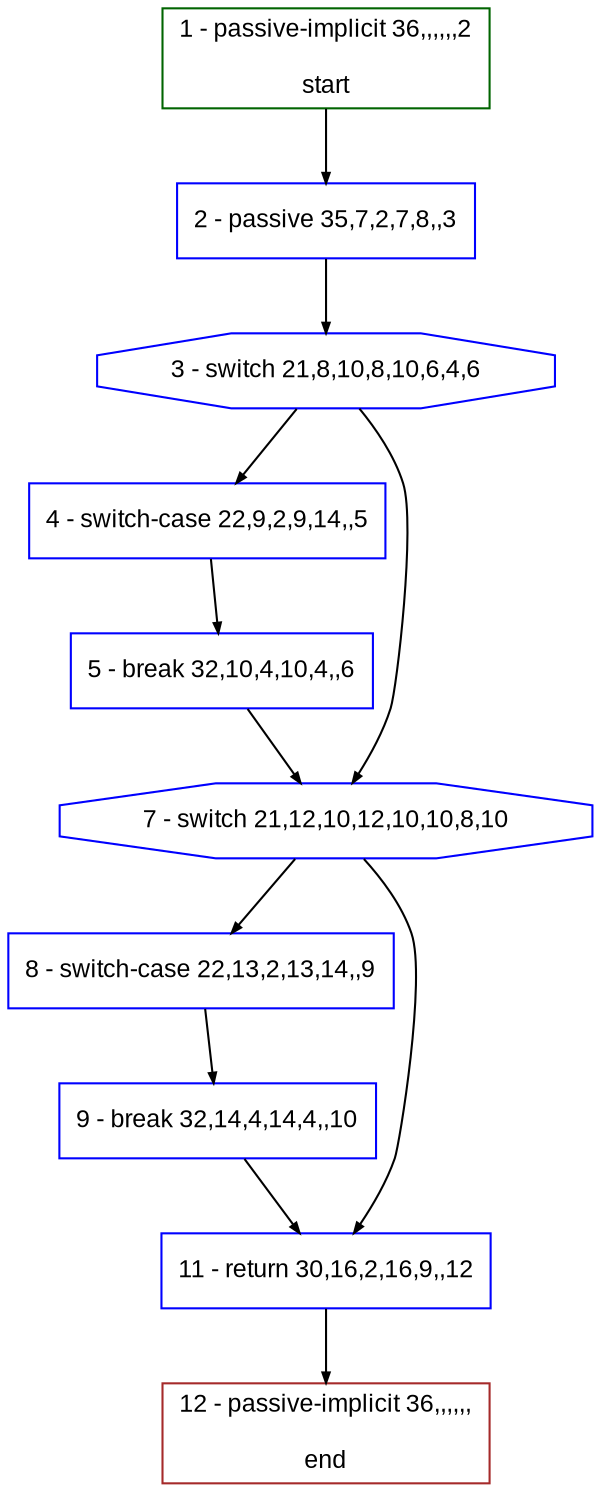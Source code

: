 digraph "" {
  graph [bgcolor="white", fillcolor="#FFFFCC", pack="true", packmode="clust", fontname="Arial", label="", fontsize="12", compound="true", style="rounded,filled"];
  node [node_initialized="no", fillcolor="white", fontname="Arial", label="", color="grey", fontsize="12", fixedsize="false", compound="true", shape="rectangle", style="filled"];
  edge [arrowtail="none", lhead="", fontcolor="black", fontname="Arial", label="", color="black", fontsize="12", arrowhead="normal", arrowsize="0.5", compound="true", ltail="", dir="forward"];
  __N1 [fillcolor="#ffffff", label="2 - passive 35,7,2,7,8,,3", color="#0000ff", shape="box", style="filled"];
  __N2 [fillcolor="#ffffff", label="1 - passive-implicit 36,,,,,,2\n\nstart", color="#006400", shape="box", style="filled"];
  __N3 [fillcolor="#ffffff", label="3 - switch 21,8,10,8,10,6,4,6", color="#0000ff", shape="octagon", style="filled"];
  __N4 [fillcolor="#ffffff", label="4 - switch-case 22,9,2,9,14,,5", color="#0000ff", shape="box", style="filled"];
  __N5 [fillcolor="#ffffff", label="7 - switch 21,12,10,12,10,10,8,10", color="#0000ff", shape="octagon", style="filled"];
  __N6 [fillcolor="#ffffff", label="5 - break 32,10,4,10,4,,6", color="#0000ff", shape="box", style="filled"];
  __N7 [fillcolor="#ffffff", label="8 - switch-case 22,13,2,13,14,,9", color="#0000ff", shape="box", style="filled"];
  __N8 [fillcolor="#ffffff", label="11 - return 30,16,2,16,9,,12", color="#0000ff", shape="box", style="filled"];
  __N9 [fillcolor="#ffffff", label="9 - break 32,14,4,14,4,,10", color="#0000ff", shape="box", style="filled"];
  __N10 [fillcolor="#ffffff", label="12 - passive-implicit 36,,,,,,\n\nend", color="#a52a2a", shape="box", style="filled"];
  __N2 -> __N1 [arrowtail="none", color="#000000", label="", arrowhead="normal", dir="forward"];
  __N1 -> __N3 [arrowtail="none", color="#000000", label="", arrowhead="normal", dir="forward"];
  __N3 -> __N4 [arrowtail="none", color="#000000", label="", arrowhead="normal", dir="forward"];
  __N3 -> __N5 [arrowtail="none", color="#000000", label="", arrowhead="normal", dir="forward"];
  __N4 -> __N6 [arrowtail="none", color="#000000", label="", arrowhead="normal", dir="forward"];
  __N6 -> __N5 [arrowtail="none", color="#000000", label="", arrowhead="normal", dir="forward"];
  __N5 -> __N7 [arrowtail="none", color="#000000", label="", arrowhead="normal", dir="forward"];
  __N5 -> __N8 [arrowtail="none", color="#000000", label="", arrowhead="normal", dir="forward"];
  __N7 -> __N9 [arrowtail="none", color="#000000", label="", arrowhead="normal", dir="forward"];
  __N9 -> __N8 [arrowtail="none", color="#000000", label="", arrowhead="normal", dir="forward"];
  __N8 -> __N10 [arrowtail="none", color="#000000", label="", arrowhead="normal", dir="forward"];
}

